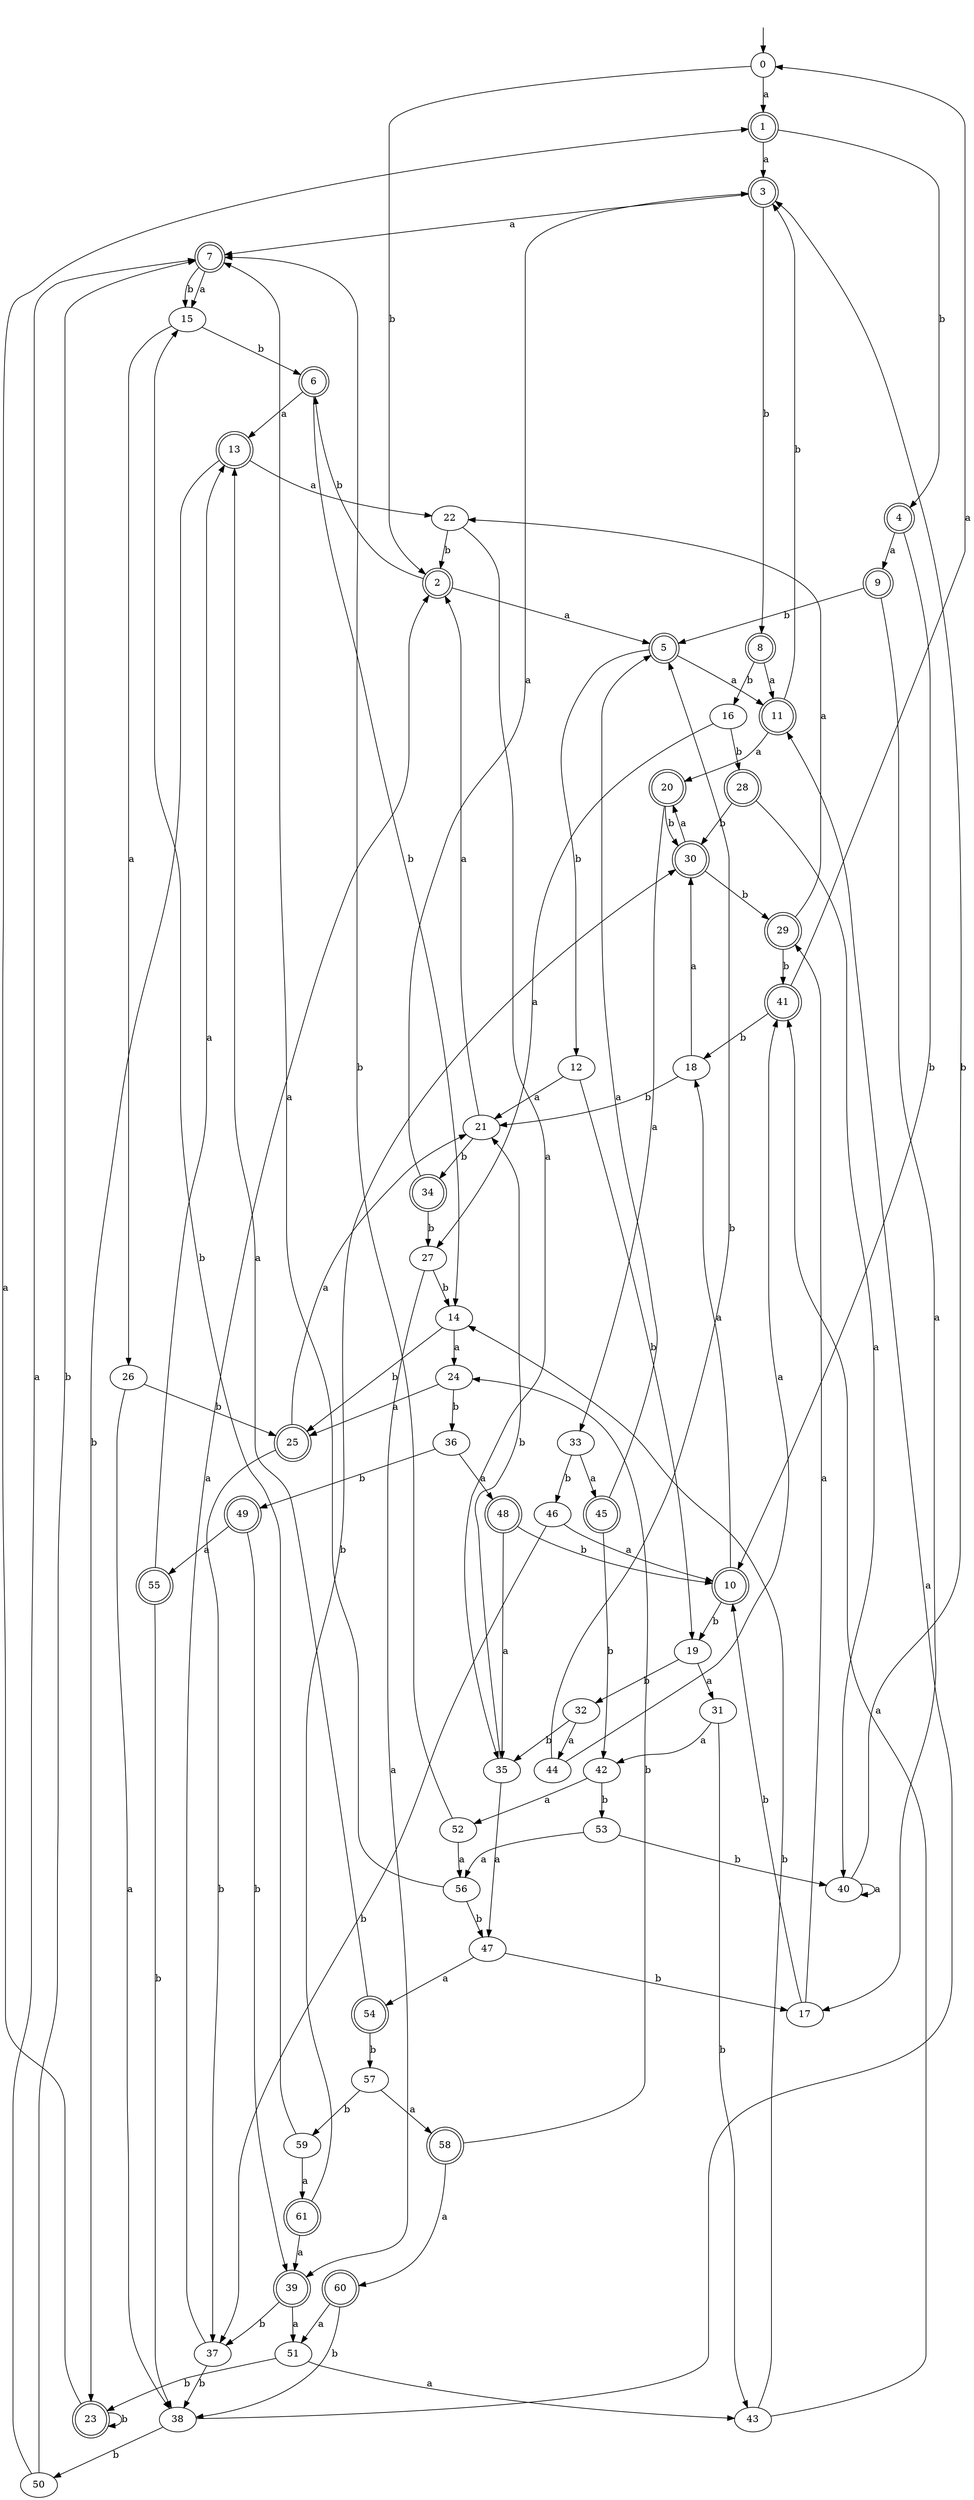 digraph RandomDFA {
  __start0 [label="", shape=none];
  __start0 -> 0 [label=""];
  0 [shape=circle]
  0 -> 1 [label="a"]
  0 -> 2 [label="b"]
  1 [shape=doublecircle]
  1 -> 3 [label="a"]
  1 -> 4 [label="b"]
  2 [shape=doublecircle]
  2 -> 5 [label="a"]
  2 -> 6 [label="b"]
  3 [shape=doublecircle]
  3 -> 7 [label="a"]
  3 -> 8 [label="b"]
  4 [shape=doublecircle]
  4 -> 9 [label="a"]
  4 -> 10 [label="b"]
  5 [shape=doublecircle]
  5 -> 11 [label="a"]
  5 -> 12 [label="b"]
  6 [shape=doublecircle]
  6 -> 13 [label="a"]
  6 -> 14 [label="b"]
  7 [shape=doublecircle]
  7 -> 15 [label="a"]
  7 -> 15 [label="b"]
  8 [shape=doublecircle]
  8 -> 11 [label="a"]
  8 -> 16 [label="b"]
  9 [shape=doublecircle]
  9 -> 17 [label="a"]
  9 -> 5 [label="b"]
  10 [shape=doublecircle]
  10 -> 18 [label="a"]
  10 -> 19 [label="b"]
  11 [shape=doublecircle]
  11 -> 20 [label="a"]
  11 -> 3 [label="b"]
  12
  12 -> 21 [label="a"]
  12 -> 19 [label="b"]
  13 [shape=doublecircle]
  13 -> 22 [label="a"]
  13 -> 23 [label="b"]
  14
  14 -> 24 [label="a"]
  14 -> 25 [label="b"]
  15
  15 -> 26 [label="a"]
  15 -> 6 [label="b"]
  16
  16 -> 27 [label="a"]
  16 -> 28 [label="b"]
  17
  17 -> 29 [label="a"]
  17 -> 10 [label="b"]
  18
  18 -> 30 [label="a"]
  18 -> 21 [label="b"]
  19
  19 -> 31 [label="a"]
  19 -> 32 [label="b"]
  20 [shape=doublecircle]
  20 -> 33 [label="a"]
  20 -> 30 [label="b"]
  21
  21 -> 2 [label="a"]
  21 -> 34 [label="b"]
  22
  22 -> 35 [label="a"]
  22 -> 2 [label="b"]
  23 [shape=doublecircle]
  23 -> 1 [label="a"]
  23 -> 23 [label="b"]
  24
  24 -> 25 [label="a"]
  24 -> 36 [label="b"]
  25 [shape=doublecircle]
  25 -> 21 [label="a"]
  25 -> 37 [label="b"]
  26
  26 -> 38 [label="a"]
  26 -> 25 [label="b"]
  27
  27 -> 39 [label="a"]
  27 -> 14 [label="b"]
  28 [shape=doublecircle]
  28 -> 40 [label="a"]
  28 -> 30 [label="b"]
  29 [shape=doublecircle]
  29 -> 22 [label="a"]
  29 -> 41 [label="b"]
  30 [shape=doublecircle]
  30 -> 20 [label="a"]
  30 -> 29 [label="b"]
  31
  31 -> 42 [label="a"]
  31 -> 43 [label="b"]
  32
  32 -> 44 [label="a"]
  32 -> 35 [label="b"]
  33
  33 -> 45 [label="a"]
  33 -> 46 [label="b"]
  34 [shape=doublecircle]
  34 -> 3 [label="a"]
  34 -> 27 [label="b"]
  35
  35 -> 47 [label="a"]
  35 -> 21 [label="b"]
  36
  36 -> 48 [label="a"]
  36 -> 49 [label="b"]
  37
  37 -> 2 [label="a"]
  37 -> 38 [label="b"]
  38
  38 -> 11 [label="a"]
  38 -> 50 [label="b"]
  39 [shape=doublecircle]
  39 -> 51 [label="a"]
  39 -> 37 [label="b"]
  40
  40 -> 40 [label="a"]
  40 -> 3 [label="b"]
  41 [shape=doublecircle]
  41 -> 0 [label="a"]
  41 -> 18 [label="b"]
  42
  42 -> 52 [label="a"]
  42 -> 53 [label="b"]
  43
  43 -> 41 [label="a"]
  43 -> 14 [label="b"]
  44
  44 -> 41 [label="a"]
  44 -> 5 [label="b"]
  45 [shape=doublecircle]
  45 -> 5 [label="a"]
  45 -> 42 [label="b"]
  46
  46 -> 10 [label="a"]
  46 -> 37 [label="b"]
  47
  47 -> 54 [label="a"]
  47 -> 17 [label="b"]
  48 [shape=doublecircle]
  48 -> 35 [label="a"]
  48 -> 10 [label="b"]
  49 [shape=doublecircle]
  49 -> 55 [label="a"]
  49 -> 39 [label="b"]
  50
  50 -> 7 [label="a"]
  50 -> 7 [label="b"]
  51
  51 -> 43 [label="a"]
  51 -> 23 [label="b"]
  52
  52 -> 56 [label="a"]
  52 -> 7 [label="b"]
  53
  53 -> 56 [label="a"]
  53 -> 40 [label="b"]
  54 [shape=doublecircle]
  54 -> 13 [label="a"]
  54 -> 57 [label="b"]
  55 [shape=doublecircle]
  55 -> 13 [label="a"]
  55 -> 38 [label="b"]
  56
  56 -> 7 [label="a"]
  56 -> 47 [label="b"]
  57
  57 -> 58 [label="a"]
  57 -> 59 [label="b"]
  58 [shape=doublecircle]
  58 -> 60 [label="a"]
  58 -> 24 [label="b"]
  59
  59 -> 61 [label="a"]
  59 -> 15 [label="b"]
  60 [shape=doublecircle]
  60 -> 51 [label="a"]
  60 -> 38 [label="b"]
  61 [shape=doublecircle]
  61 -> 39 [label="a"]
  61 -> 30 [label="b"]
}
